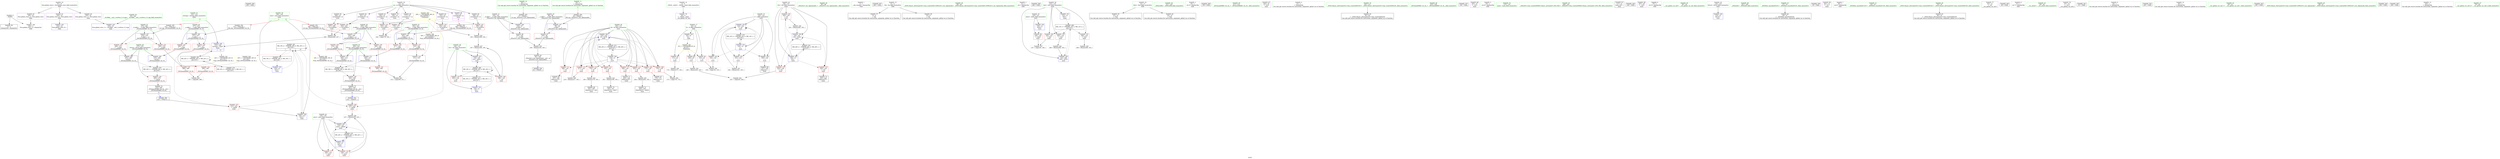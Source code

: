 digraph "SVFG" {
	label="SVFG";

	Node0x55cff0a83800 [shape=record,color=grey,label="{NodeID: 0\nNullPtr}"];
	Node0x55cff0a83800 -> Node0x55cff0a93360[style=solid];
	Node0x55cff0a83800 -> Node0x55cff0a98f20[style=solid];
	Node0x55cff0ac1330 [shape=record,color=black,label="{NodeID: 346\n258 = PHI()\n}"];
	Node0x55cff0aa0e40 [shape=record,color=grey,label="{NodeID: 263\n312 = cmp(309, 311, )\n}"];
	Node0x55cff0a92540 [shape=record,color=red,label="{NodeID: 97\n104\<--98\n\<--__a.addr\n_ZStorSt13_Ios_OpenmodeS_\n}"];
	Node0x55cff0a92540 -> Node0x55cff0a9ff40[style=solid];
	Node0x55cff0a8fca0 [shape=record,color=green,label="{NodeID: 14\n4\<--6\n_ZStL8__ioinit\<--_ZStL8__ioinit_field_insensitive\nGlob }"];
	Node0x55cff0a8fca0 -> Node0x55cff0a94520[style=solid];
	Node0x55cff0a92080 [shape=record,color=red,label="{NodeID: 111\n186\<--130\n\<--i6\nmain\n}"];
	Node0x55cff0a92080 -> Node0x55cff0a93f70[style=solid];
	Node0x55cff0a90aa0 [shape=record,color=green,label="{NodeID: 28\n85\<--86\n_ZStorSt13_Ios_OpenmodeS_\<--_ZStorSt13_Ios_OpenmodeS__field_insensitive\n}"];
	Node0x55cff0a97db0 [shape=record,color=red,label="{NodeID: 125\n202\<--201\n\<--arrayidx23\nmain\n}"];
	Node0x55cff0a97db0 -> Node0x55cff0aa03c0[style=solid];
	Node0x55cff0a916c0 [shape=record,color=green,label="{NodeID: 42\n134\<--135\nans2\<--ans2_field_insensitive\nmain\n}"];
	Node0x55cff0a916c0 -> Node0x55cff0a976a0[style=solid];
	Node0x55cff0a916c0 -> Node0x55cff0a97730[style=solid];
	Node0x55cff0a916c0 -> Node0x55cff0a99b80[style=solid];
	Node0x55cff0a916c0 -> Node0x55cff0a99d20[style=solid];
	Node0x55cff0a98910 [shape=record,color=red,label="{NodeID: 139\n308\<--304\n\<--__b.addr\n_ZSt3minIiERKT_S2_S2_\n}"];
	Node0x55cff0a98910 -> Node0x55cff0a98ab0[style=solid];
	Node0x55cff0a93360 [shape=record,color=black,label="{NodeID: 56\n2\<--3\ndummyVal\<--dummyVal\n}"];
	Node0x55cff0a99500 [shape=record,color=blue,label="{NodeID: 153\n124\<--162\ni\<--inc\nmain\n}"];
	Node0x55cff0a99500 -> Node0x55cff0a92a20[style=dashed];
	Node0x55cff0a99500 -> Node0x55cff0a92af0[style=dashed];
	Node0x55cff0a99500 -> Node0x55cff0a92bc0[style=dashed];
	Node0x55cff0a99500 -> Node0x55cff0a99500[style=dashed];
	Node0x55cff0a99500 -> Node0x55cff0aaaca0[style=dashed];
	Node0x55cff0a94040 [shape=record,color=black,label="{NodeID: 70\n192\<--191\nidxprom18\<--add17\nmain\n}"];
	Node0x55cff0a9fac0 [shape=record,color=grey,label="{NodeID: 250\n218 = Binary(217, 163, )\n}"];
	Node0x55cff0a9fac0 -> Node0x55cff0a99ab0[style=solid];
	Node0x55cff0a9a060 [shape=record,color=blue,label="{NodeID: 167\n279\<--274\n__b.addr\<--__b\n_ZSt3maxIiERKT_S2_S2_\n}"];
	Node0x55cff0a9a060 -> Node0x55cff0a98360[style=dashed];
	Node0x55cff0a9a060 -> Node0x55cff0a98430[style=dashed];
	Node0x55cff0a94ba0 [shape=record,color=purple,label="{NodeID: 84\n201\<--23\narrayidx23\<--m\nmain\n}"];
	Node0x55cff0a94ba0 -> Node0x55cff0a97db0[style=solid];
	Node0x55cff0a807b0 [shape=record,color=green,label="{NodeID: 1\n7\<--1\n__dso_handle\<--dummyObj\nGlob }"];
	Node0x55cff0ac1430 [shape=record,color=black,label="{NodeID: 347\n260 = PHI()\n}"];
	Node0x55cff0a92610 [shape=record,color=red,label="{NodeID: 98\n105\<--100\n\<--__b.addr\n_ZStorSt13_Ios_OpenmodeS_\n}"];
	Node0x55cff0a92610 -> Node0x55cff0a9ff40[style=solid];
	Node0x55cff0a8fda0 [shape=record,color=green,label="{NodeID: 15\n8\<--11\nfin\<--fin_field_insensitive\nGlob }"];
	Node0x55cff0a8fda0 -> Node0x55cff0a93460[style=solid];
	Node0x55cff0a8fda0 -> Node0x55cff0a93560[style=solid];
	Node0x55cff0aad4a0 [shape=record,color=black,label="{NodeID: 278\nMR_39V_3 = PHI(MR_39V_4, MR_39V_2, )\npts\{301 \}\n}"];
	Node0x55cff0aad4a0 -> Node0x55cff0a986a0[style=dashed];
	Node0x55cff0a92150 [shape=record,color=red,label="{NodeID: 112\n190\<--130\n\<--i6\nmain\n}"];
	Node0x55cff0a92150 -> Node0x55cff0a9f040[style=solid];
	Node0x55cff0a90ba0 [shape=record,color=green,label="{NodeID: 29\n89\<--90\n_ZNSt14basic_ofstreamIcSt11char_traitsIcEEC1EPKcSt13_Ios_Openmode\<--_ZNSt14basic_ofstreamIcSt11char_traitsIcEEC1EPKcSt13_Ios_Openmode_field_insensitive\n}"];
	Node0x55cff0a97e80 [shape=record,color=red,label="{NodeID: 126\n207\<--206\n\<--arrayidx26\nmain\n}"];
	Node0x55cff0a97e80 -> Node0x55cff0aa03c0[style=solid];
	Node0x55cff0a91790 [shape=record,color=green,label="{NodeID: 43\n136\<--137\ni32\<--i32_field_insensitive\nmain\n}"];
	Node0x55cff0a91790 -> Node0x55cff0a97800[style=solid];
	Node0x55cff0a91790 -> Node0x55cff0a978d0[style=solid];
	Node0x55cff0a91790 -> Node0x55cff0a979a0[style=solid];
	Node0x55cff0a91790 -> Node0x55cff0a99c50[style=solid];
	Node0x55cff0a91790 -> Node0x55cff0a99df0[style=solid];
	Node0x55cff0a989e0 [shape=record,color=red,label="{NodeID: 140\n314\<--304\n\<--__b.addr\n_ZSt3minIiERKT_S2_S2_\n}"];
	Node0x55cff0a989e0 -> Node0x55cff0a9a470[style=solid];
	Node0x55cff0a93460 [shape=record,color=black,label="{NodeID: 57\n9\<--8\n\<--fin\nCan only get source location for instruction, argument, global var or function.}"];
	Node0x55cff0a995d0 [shape=record,color=blue,label="{NodeID: 154\n126\<--21\nres\<--\nmain\n}"];
	Node0x55cff0a995d0 -> Node0x55cff0aadea0[style=dashed];
	Node0x55cff0a94110 [shape=record,color=black,label="{NodeID: 71\n200\<--199\nidxprom22\<--\nmain\n}"];
	Node0x55cff0a9fc40 [shape=record,color=grey,label="{NodeID: 251\n162 = Binary(161, 163, )\n}"];
	Node0x55cff0a9fc40 -> Node0x55cff0a99500[style=solid];
	Node0x55cff0a9a130 [shape=record,color=blue,label="{NodeID: 168\n275\<--289\nretval\<--\n_ZSt3maxIiERKT_S2_S2_\n}"];
	Node0x55cff0a9a130 -> Node0x55cff0aad9a0[style=dashed];
	Node0x55cff0a94c70 [shape=record,color=purple,label="{NodeID: 85\n206\<--23\narrayidx26\<--m\nmain\n}"];
	Node0x55cff0a94c70 -> Node0x55cff0a97e80[style=solid];
	Node0x55cff0a8ede0 [shape=record,color=green,label="{NodeID: 2\n12\<--1\n.str\<--dummyObj\nGlob }"];
	Node0x55cff0ac1530 [shape=record,color=black,label="{NodeID: 348\n262 = PHI()\n}"];
	Node0x55cff0a926e0 [shape=record,color=red,label="{NodeID: 99\n146\<--120\n\<--ntest\nmain\n}"];
	Node0x55cff0a926e0 -> Node0x55cff0aa0540[style=solid];
	Node0x55cff0a8fea0 [shape=record,color=green,label="{NodeID: 16\n14\<--17\nfout\<--fout_field_insensitive\nGlob }"];
	Node0x55cff0a8fea0 -> Node0x55cff0a93660[style=solid];
	Node0x55cff0a8fea0 -> Node0x55cff0a93760[style=solid];
	Node0x55cff0aad9a0 [shape=record,color=black,label="{NodeID: 279\nMR_32V_3 = PHI(MR_32V_4, MR_32V_2, )\npts\{276 \}\n}"];
	Node0x55cff0aad9a0 -> Node0x55cff0a980f0[style=dashed];
	Node0x55cff0a92220 [shape=record,color=red,label="{NodeID: 113\n199\<--130\n\<--i6\nmain\n}"];
	Node0x55cff0a92220 -> Node0x55cff0a94110[style=solid];
	Node0x55cff0a90ca0 [shape=record,color=green,label="{NodeID: 30\n98\<--99\n__a.addr\<--__a.addr_field_insensitive\n_ZStorSt13_Ios_OpenmodeS_\n}"];
	Node0x55cff0a90ca0 -> Node0x55cff0a92540[style=solid];
	Node0x55cff0a90ca0 -> Node0x55cff0a99020[style=solid];
	Node0x55cff0a97f50 [shape=record,color=red,label="{NodeID: 127\n213\<--210\n\<--call28\nmain\n}"];
	Node0x55cff0a97f50 -> Node0x55cff0a999e0[style=solid];
	Node0x55cff0a91860 [shape=record,color=green,label="{NodeID: 44\n141\<--142\n_ZNSirsERi\<--_ZNSirsERi_field_insensitive\n}"];
	Node0x55cff0a98ab0 [shape=record,color=red,label="{NodeID: 141\n309\<--308\n\<--\n_ZSt3minIiERKT_S2_S2_\n}"];
	Node0x55cff0a98ab0 -> Node0x55cff0aa0e40[style=solid];
	Node0x55cff0a93560 [shape=record,color=black,label="{NodeID: 58\n10\<--8\n\<--fin\nCan only get source location for instruction, argument, global var or function.}"];
	Node0x55cff0a996a0 [shape=record,color=blue,label="{NodeID: 155\n128\<--21\nres2\<--\nmain\n}"];
	Node0x55cff0a996a0 -> Node0x55cff0aae3a0[style=dashed];
	Node0x55cff0a941e0 [shape=record,color=black,label="{NodeID: 72\n205\<--204\nidxprom25\<--add24\nmain\n}"];
	Node0x55cff0a9fdc0 [shape=record,color=grey,label="{NodeID: 252\n226 = Binary(225, 163, )\n}"];
	Node0x55cff0a9fdc0 -> Node0x55cff0aa0cc0[style=solid];
	Node0x55cff0a9a200 [shape=record,color=blue,label="{NodeID: 169\n275\<--292\nretval\<--\n_ZSt3maxIiERKT_S2_S2_\n}"];
	Node0x55cff0a9a200 -> Node0x55cff0aad9a0[style=dashed];
	Node0x55cff0a94d40 [shape=record,color=purple,label="{NodeID: 86\n231\<--23\narrayidx38\<--m\nmain\n|{<s0>12}}"];
	Node0x55cff0a94d40:s0 -> Node0x55cff0ac1a00[style=solid,color=red];
	Node0x55cff0a8ee70 [shape=record,color=green,label="{NodeID: 3\n18\<--1\n.str.3\<--dummyObj\nGlob }"];
	Node0x55cff0ac1600 [shape=record,color=black,label="{NodeID: 349\n159 = PHI()\n}"];
	Node0x55cff0a927b0 [shape=record,color=red,label="{NodeID: 100\n145\<--122\n\<--test\nmain\n}"];
	Node0x55cff0a927b0 -> Node0x55cff0aa0540[style=solid];
	Node0x55cff0a8ffa0 [shape=record,color=green,label="{NodeID: 17\n20\<--22\nN\<--N_field_insensitive\nGlob }"];
	Node0x55cff0a8ffa0 -> Node0x55cff0a95450[style=solid];
	Node0x55cff0a8ffa0 -> Node0x55cff0a95520[style=solid];
	Node0x55cff0a8ffa0 -> Node0x55cff0a92470[style=solid];
	Node0x55cff0a8ffa0 -> Node0x55cff0a98c50[style=solid];
	Node0x55cff0aadea0 [shape=record,color=black,label="{NodeID: 280\nMR_16V_4 = PHI(MR_16V_6, MR_16V_3, )\npts\{127 \}\n}"];
	Node0x55cff0aadea0 -> Node0x55cff0a91c70[style=dashed];
	Node0x55cff0aadea0 -> Node0x55cff0a91d40[style=dashed];
	Node0x55cff0aadea0 -> Node0x55cff0a99840[style=dashed];
	Node0x55cff0aadea0 -> Node0x55cff0aab1a0[style=dashed];
	Node0x55cff0aadea0 -> Node0x55cff0aadea0[style=dashed];
	Node0x55cff0a922f0 [shape=record,color=red,label="{NodeID: 114\n203\<--130\n\<--i6\nmain\n}"];
	Node0x55cff0a922f0 -> Node0x55cff0aa0240[style=solid];
	Node0x55cff0a90d70 [shape=record,color=green,label="{NodeID: 31\n100\<--101\n__b.addr\<--__b.addr_field_insensitive\n_ZStorSt13_Ios_OpenmodeS_\n}"];
	Node0x55cff0a90d70 -> Node0x55cff0a92610[style=solid];
	Node0x55cff0a90d70 -> Node0x55cff0a990f0[style=solid];
	Node0x55cff0a98020 [shape=record,color=red,label="{NodeID: 128\n235\<--232\n\<--call39\nmain\n}"];
	Node0x55cff0a98020 -> Node0x55cff0a9f7c0[style=solid];
	Node0x55cff0a91960 [shape=record,color=green,label="{NodeID: 45\n211\<--212\n_ZSt3maxIiERKT_S2_S2_\<--_ZSt3maxIiERKT_S2_S2__field_insensitive\n}"];
	Node0x55cff0a98b80 [shape=record,color=red,label="{NodeID: 142\n311\<--310\n\<--\n_ZSt3minIiERKT_S2_S2_\n}"];
	Node0x55cff0a98b80 -> Node0x55cff0aa0e40[style=solid];
	Node0x55cff0a93660 [shape=record,color=black,label="{NodeID: 59\n15\<--14\n\<--fout\nCan only get source location for instruction, argument, global var or function.}"];
	Node0x55cff0a99770 [shape=record,color=blue,label="{NodeID: 156\n130\<--21\ni6\<--\nmain\n}"];
	Node0x55cff0a99770 -> Node0x55cff0a91e10[style=dashed];
	Node0x55cff0a99770 -> Node0x55cff0a91ee0[style=dashed];
	Node0x55cff0a99770 -> Node0x55cff0a91fb0[style=dashed];
	Node0x55cff0a99770 -> Node0x55cff0a92080[style=dashed];
	Node0x55cff0a99770 -> Node0x55cff0a92150[style=dashed];
	Node0x55cff0a99770 -> Node0x55cff0a92220[style=dashed];
	Node0x55cff0a99770 -> Node0x55cff0a922f0[style=dashed];
	Node0x55cff0a99770 -> Node0x55cff0a97610[style=dashed];
	Node0x55cff0a99770 -> Node0x55cff0a99ab0[style=dashed];
	Node0x55cff0a99770 -> Node0x55cff0aabba0[style=dashed];
	Node0x55cff0a942b0 [shape=record,color=black,label="{NodeID: 73\n230\<--229\nidxprom37\<--\nmain\n}"];
	Node0x55cff07a4750 [shape=record,color=black,label="{NodeID: 336\n82 = PHI(95, )\n}"];
	Node0x55cff0a9ff40 [shape=record,color=grey,label="{NodeID: 253\n106 = Binary(104, 105, )\n}"];
	Node0x55cff0a9ff40 -> Node0x55cff0a93c30[style=solid];
	Node0x55cff0a9a2d0 [shape=record,color=blue,label="{NodeID: 170\n302\<--298\n__a.addr\<--__a\n_ZSt3minIiERKT_S2_S2_\n}"];
	Node0x55cff0a9a2d0 -> Node0x55cff0a98770[style=dashed];
	Node0x55cff0a9a2d0 -> Node0x55cff0a98840[style=dashed];
	Node0x55cff0a94e10 [shape=record,color=purple,label="{NodeID: 87\n244\<--25\n\<--.str.4\nmain\n}"];
	Node0x55cff0a8f6d0 [shape=record,color=green,label="{NodeID: 4\n21\<--1\n\<--dummyObj\nCan only get source location for instruction, argument, global var or function.}"];
	Node0x55cff0ac16d0 [shape=record,color=black,label="{NodeID: 350\n210 = PHI(272, )\n}"];
	Node0x55cff0ac16d0 -> Node0x55cff0a97f50[style=solid];
	Node0x55cff0a92880 [shape=record,color=red,label="{NodeID: 101\n248\<--122\n\<--test\nmain\n}"];
	Node0x55cff0a92880 -> Node0x55cff0a9f340[style=solid];
	Node0x55cff0a900a0 [shape=record,color=green,label="{NodeID: 18\n23\<--24\nm\<--m_field_insensitive\nGlob }"];
	Node0x55cff0a900a0 -> Node0x55cff0a94790[style=solid];
	Node0x55cff0a900a0 -> Node0x55cff0a94860[style=solid];
	Node0x55cff0a900a0 -> Node0x55cff0a94930[style=solid];
	Node0x55cff0a900a0 -> Node0x55cff0a94a00[style=solid];
	Node0x55cff0a900a0 -> Node0x55cff0a94ad0[style=solid];
	Node0x55cff0a900a0 -> Node0x55cff0a94ba0[style=solid];
	Node0x55cff0a900a0 -> Node0x55cff0a94c70[style=solid];
	Node0x55cff0a900a0 -> Node0x55cff0a94d40[style=solid];
	Node0x55cff0aae3a0 [shape=record,color=black,label="{NodeID: 281\nMR_18V_4 = PHI(MR_18V_6, MR_18V_3, )\npts\{129 \}\n|{|<s5>11|<s6>12}}"];
	Node0x55cff0aae3a0 -> Node0x55cff0a97f50[style=dashed];
	Node0x55cff0aae3a0 -> Node0x55cff0a98020[style=dashed];
	Node0x55cff0aae3a0 -> Node0x55cff0a999e0[style=dashed];
	Node0x55cff0aae3a0 -> Node0x55cff0aab6a0[style=dashed];
	Node0x55cff0aae3a0 -> Node0x55cff0aae3a0[style=dashed];
	Node0x55cff0aae3a0:s5 -> Node0x55cff0ab16d0[style=dashed,color=red];
	Node0x55cff0aae3a0:s6 -> Node0x55cff0ab1320[style=dashed,color=red];
	Node0x55cff0a97610 [shape=record,color=red,label="{NodeID: 115\n217\<--130\n\<--i6\nmain\n}"];
	Node0x55cff0a97610 -> Node0x55cff0a9fac0[style=solid];
	Node0x55cff0a90e40 [shape=record,color=green,label="{NodeID: 32\n93\<--112\n_ZNSt14basic_ofstreamIcSt11char_traitsIcEED1Ev\<--_ZNSt14basic_ofstreamIcSt11char_traitsIcEED1Ev_field_insensitive\n}"];
	Node0x55cff0a90e40 -> Node0x55cff0a93b30[style=solid];
	Node0x55cff0ab0e90 [shape=record,color=yellow,style=double,label="{NodeID: 295\n28V_1 = ENCHI(MR_28V_0)\npts\{240000 \}\nFun[main]|{|<s7>12}}"];
	Node0x55cff0ab0e90 -> Node0x55cff0a97a70[style=dashed];
	Node0x55cff0ab0e90 -> Node0x55cff0a97b40[style=dashed];
	Node0x55cff0ab0e90 -> Node0x55cff0a97c10[style=dashed];
	Node0x55cff0ab0e90 -> Node0x55cff0a97ce0[style=dashed];
	Node0x55cff0ab0e90 -> Node0x55cff0a97db0[style=dashed];
	Node0x55cff0ab0e90 -> Node0x55cff0a97e80[style=dashed];
	Node0x55cff0ab0e90 -> Node0x55cff0a98020[style=dashed];
	Node0x55cff0ab0e90:s7 -> Node0x55cff0ab1240[style=dashed,color=red];
	Node0x55cff0a980f0 [shape=record,color=red,label="{NodeID: 129\n295\<--275\n\<--retval\n_ZSt3maxIiERKT_S2_S2_\n}"];
	Node0x55cff0a980f0 -> Node0x55cff0a94380[style=solid];
	Node0x55cff0a91a60 [shape=record,color=green,label="{NodeID: 46\n233\<--234\n_ZSt3minIiERKT_S2_S2_\<--_ZSt3minIiERKT_S2_S2__field_insensitive\n}"];
	Node0x55cff0a98c50 [shape=record,color=blue,label="{NodeID: 143\n20\<--21\nN\<--\nGlob }"];
	Node0x55cff0a98c50 -> Node0x55cff0aaf2a0[style=dashed];
	Node0x55cff0a93760 [shape=record,color=black,label="{NodeID: 60\n16\<--14\n\<--fout\nCan only get source location for instruction, argument, global var or function.}"];
	Node0x55cff0a99840 [shape=record,color=blue,label="{NodeID: 157\n126\<--197\nres\<--add21\nmain\n}"];
	Node0x55cff0a99840 -> Node0x55cff0aadea0[style=dashed];
	Node0x55cff0a94380 [shape=record,color=black,label="{NodeID: 74\n272\<--295\n_ZSt3maxIiERKT_S2_S2__ret\<--\n_ZSt3maxIiERKT_S2_S2_\n|{<s0>11}}"];
	Node0x55cff0a94380:s0 -> Node0x55cff0ac16d0[style=solid,color=blue];
	Node0x55cff0ac09d0 [shape=record,color=black,label="{NodeID: 337\n140 = PHI()\n}"];
	Node0x55cff0aa00c0 [shape=record,color=grey,label="{NodeID: 254\n180 = Binary(179, 163, )\n}"];
	Node0x55cff0aa00c0 -> Node0x55cff0a93ea0[style=solid];
	Node0x55cff0a9a3a0 [shape=record,color=blue,label="{NodeID: 171\n304\<--299\n__b.addr\<--__b\n_ZSt3minIiERKT_S2_S2_\n}"];
	Node0x55cff0a9a3a0 -> Node0x55cff0a98910[style=dashed];
	Node0x55cff0a9a3a0 -> Node0x55cff0a989e0[style=dashed];
	Node0x55cff0a94ee0 [shape=record,color=purple,label="{NodeID: 88\n253\<--27\n\<--.str.5\nmain\n}"];
	Node0x55cff0a8f760 [shape=record,color=green,label="{NodeID: 5\n25\<--1\n.str.4\<--dummyObj\nGlob }"];
	Node0x55cff0ac18c0 [shape=record,color=black,label="{NodeID: 351\n232 = PHI(297, )\n}"];
	Node0x55cff0ac18c0 -> Node0x55cff0a98020[style=solid];
	Node0x55cff0a92950 [shape=record,color=red,label="{NodeID: 102\n264\<--122\n\<--test\nmain\n}"];
	Node0x55cff0a92950 -> Node0x55cff0a9f4c0[style=solid];
	Node0x55cff0a901a0 [shape=record,color=green,label="{NodeID: 19\n33\<--37\nllvm.global_ctors\<--llvm.global_ctors_field_insensitive\nGlob }"];
	Node0x55cff0a901a0 -> Node0x55cff0a95150[style=solid];
	Node0x55cff0a901a0 -> Node0x55cff0a95250[style=solid];
	Node0x55cff0a901a0 -> Node0x55cff0a95350[style=solid];
	Node0x55cff0a976a0 [shape=record,color=red,label="{NodeID: 116\n236\<--134\n\<--ans2\nmain\n}"];
	Node0x55cff0a976a0 -> Node0x55cff0a9f7c0[style=solid];
	Node0x55cff0a90f40 [shape=record,color=green,label="{NodeID: 33\n115\<--116\nmain\<--main_field_insensitive\n}"];
	Node0x55cff0a981c0 [shape=record,color=red,label="{NodeID: 130\n283\<--277\n\<--__a.addr\n_ZSt3maxIiERKT_S2_S2_\n}"];
	Node0x55cff0a981c0 -> Node0x55cff0a98500[style=solid];
	Node0x55cff0a91b60 [shape=record,color=green,label="{NodeID: 47\n246\<--247\n_ZStlsISt11char_traitsIcEERSt13basic_ostreamIcT_ES5_PKc\<--_ZStlsISt11char_traitsIcEERSt13basic_ostreamIcT_ES5_PKc_field_insensitive\n}"];
	Node0x55cff0a98d20 [shape=record,color=blue,label="{NodeID: 144\n334\<--34\nllvm.global_ctors_0\<--\nGlob }"];
	Node0x55cff0a93860 [shape=record,color=black,label="{NodeID: 61\n117\<--21\nmain_ret\<--\nmain\n}"];
	Node0x55cff0a99910 [shape=record,color=blue,label="{NodeID: 158\n132\<--208\nref.tmp\<--sub27\nmain\n|{|<s2>11}}"];
	Node0x55cff0a99910 -> Node0x55cff0a97f50[style=dashed];
	Node0x55cff0a99910 -> Node0x55cff0aaeda0[style=dashed];
	Node0x55cff0a99910:s2 -> Node0x55cff0ab1400[style=dashed,color=red];
	Node0x55cff0a94450 [shape=record,color=black,label="{NodeID: 75\n297\<--320\n_ZSt3minIiERKT_S2_S2__ret\<--\n_ZSt3minIiERKT_S2_S2_\n|{<s0>12}}"];
	Node0x55cff0a94450:s0 -> Node0x55cff0ac18c0[style=solid,color=blue];
	Node0x55cff0ac0aa0 [shape=record,color=black,label="{NodeID: 338\n149 = PHI()\n}"];
	Node0x55cff0aa0240 [shape=record,color=grey,label="{NodeID: 255\n204 = Binary(203, 163, )\n}"];
	Node0x55cff0aa0240 -> Node0x55cff0a941e0[style=solid];
	Node0x55cff0a9a470 [shape=record,color=blue,label="{NodeID: 172\n300\<--314\nretval\<--\n_ZSt3minIiERKT_S2_S2_\n}"];
	Node0x55cff0a9a470 -> Node0x55cff0aad4a0[style=dashed];
	Node0x55cff0a94fb0 [shape=record,color=purple,label="{NodeID: 89\n257\<--29\n\<--.str.6\nmain\n}"];
	Node0x55cff0a8f7f0 [shape=record,color=green,label="{NodeID: 6\n27\<--1\n.str.5\<--dummyObj\nGlob }"];
	Node0x55cff0ac1a00 [shape=record,color=black,label="{NodeID: 352\n298 = PHI(231, )\n0th arg _ZSt3minIiERKT_S2_S2_ }"];
	Node0x55cff0ac1a00 -> Node0x55cff0a9a2d0[style=solid];
	Node0x55cff0aaa7a0 [shape=record,color=black,label="{NodeID: 269\nMR_12V_3 = PHI(MR_12V_4, MR_12V_2, )\npts\{123 \}\n}"];
	Node0x55cff0aaa7a0 -> Node0x55cff0a927b0[style=dashed];
	Node0x55cff0aaa7a0 -> Node0x55cff0a92880[style=dashed];
	Node0x55cff0aaa7a0 -> Node0x55cff0a92950[style=dashed];
	Node0x55cff0aaa7a0 -> Node0x55cff0a99ec0[style=dashed];
	Node0x55cff0a92a20 [shape=record,color=red,label="{NodeID: 103\n152\<--124\n\<--i\nmain\n}"];
	Node0x55cff0a92a20 -> Node0x55cff0aa06c0[style=solid];
	Node0x55cff0a902a0 [shape=record,color=green,label="{NodeID: 20\n38\<--39\n__cxx_global_var_init\<--__cxx_global_var_init_field_insensitive\n}"];
	Node0x55cff0aaeda0 [shape=record,color=black,label="{NodeID: 283\nMR_22V_3 = PHI(MR_22V_5, MR_22V_2, )\npts\{133 \}\n}"];
	Node0x55cff0aaeda0 -> Node0x55cff0a99910[style=dashed];
	Node0x55cff0aaeda0 -> Node0x55cff0aac0a0[style=dashed];
	Node0x55cff0aaeda0 -> Node0x55cff0aaeda0[style=dashed];
	Node0x55cff0a97730 [shape=record,color=red,label="{NodeID: 117\n259\<--134\n\<--ans2\nmain\n}"];
	Node0x55cff0a91040 [shape=record,color=green,label="{NodeID: 34\n118\<--119\nretval\<--retval_field_insensitive\nmain\n}"];
	Node0x55cff0a91040 -> Node0x55cff0a991c0[style=solid];
	Node0x55cff0a98290 [shape=record,color=red,label="{NodeID: 131\n292\<--277\n\<--__a.addr\n_ZSt3maxIiERKT_S2_S2_\n}"];
	Node0x55cff0a98290 -> Node0x55cff0a9a200[style=solid];
	Node0x55cff0a92c80 [shape=record,color=green,label="{NodeID: 48\n251\<--252\n_ZNSolsEi\<--_ZNSolsEi_field_insensitive\n}"];
	Node0x55cff0a98e20 [shape=record,color=blue,label="{NodeID: 145\n335\<--35\nllvm.global_ctors_1\<--_GLOBAL__sub_I_scottwu_0_0.cpp\nGlob }"];
	Node0x55cff0a93930 [shape=record,color=black,label="{NodeID: 62\n46\<--47\n\<--_ZNSt8ios_base4InitD1Ev\nCan only get source location for instruction, argument, global var or function.}"];
	Node0x55cff0a9eec0 [shape=record,color=grey,label="{NodeID: 242\n195 = Binary(189, 194, )\n}"];
	Node0x55cff0a9eec0 -> Node0x55cff0a9f640[style=solid];
	Node0x55cff0a999e0 [shape=record,color=blue,label="{NodeID: 159\n128\<--213\nres2\<--\nmain\n}"];
	Node0x55cff0a999e0 -> Node0x55cff0aae3a0[style=dashed];
	Node0x55cff0a94520 [shape=record,color=purple,label="{NodeID: 76\n44\<--4\n\<--_ZStL8__ioinit\n__cxx_global_var_init\n}"];
	Node0x55cff0ac0b70 [shape=record,color=black,label="{NodeID: 339\n45 = PHI()\n}"];
	Node0x55cff0aa03c0 [shape=record,color=grey,label="{NodeID: 256\n208 = Binary(202, 207, )\n}"];
	Node0x55cff0aa03c0 -> Node0x55cff0a99910[style=solid];
	Node0x55cff0a9a540 [shape=record,color=blue,label="{NodeID: 173\n300\<--317\nretval\<--\n_ZSt3minIiERKT_S2_S2_\n}"];
	Node0x55cff0a9a540 -> Node0x55cff0aad4a0[style=dashed];
	Node0x55cff0a95080 [shape=record,color=purple,label="{NodeID: 90\n261\<--31\n\<--.str.7\nmain\n}"];
	Node0x55cff0a8f880 [shape=record,color=green,label="{NodeID: 7\n29\<--1\n.str.6\<--dummyObj\nGlob }"];
	Node0x55cff0ac1b40 [shape=record,color=black,label="{NodeID: 353\n299 = PHI(128, )\n1st arg _ZSt3minIiERKT_S2_S2_ }"];
	Node0x55cff0ac1b40 -> Node0x55cff0a9a3a0[style=solid];
	Node0x55cff0aaaca0 [shape=record,color=black,label="{NodeID: 270\nMR_14V_2 = PHI(MR_14V_4, MR_14V_1, )\npts\{125 \}\n}"];
	Node0x55cff0aaaca0 -> Node0x55cff0a99430[style=dashed];
	Node0x55cff0a92af0 [shape=record,color=red,label="{NodeID: 104\n156\<--124\n\<--i\nmain\n}"];
	Node0x55cff0a92af0 -> Node0x55cff0a93d00[style=solid];
	Node0x55cff0a903a0 [shape=record,color=green,label="{NodeID: 21\n42\<--43\n_ZNSt8ios_base4InitC1Ev\<--_ZNSt8ios_base4InitC1Ev_field_insensitive\n}"];
	Node0x55cff0aaf2a0 [shape=record,color=yellow,style=double,label="{NodeID: 284\n6V_1 = ENCHI(MR_6V_0)\npts\{22 \}\nFun[main]}"];
	Node0x55cff0aaf2a0 -> Node0x55cff0a95450[style=dashed];
	Node0x55cff0aaf2a0 -> Node0x55cff0a95520[style=dashed];
	Node0x55cff0aaf2a0 -> Node0x55cff0a92470[style=dashed];
	Node0x55cff0a97800 [shape=record,color=red,label="{NodeID: 118\n224\<--136\n\<--i32\nmain\n}"];
	Node0x55cff0a97800 -> Node0x55cff0aa0cc0[style=solid];
	Node0x55cff0a91110 [shape=record,color=green,label="{NodeID: 35\n120\<--121\nntest\<--ntest_field_insensitive\nmain\n}"];
	Node0x55cff0a91110 -> Node0x55cff0a926e0[style=solid];
	Node0x55cff0a91110 -> Node0x55cff0a99290[style=solid];
	Node0x55cff0a98360 [shape=record,color=red,label="{NodeID: 132\n285\<--279\n\<--__b.addr\n_ZSt3maxIiERKT_S2_S2_\n}"];
	Node0x55cff0a98360 -> Node0x55cff0a985d0[style=solid];
	Node0x55cff0a92d80 [shape=record,color=green,label="{NodeID: 49\n275\<--276\nretval\<--retval_field_insensitive\n_ZSt3maxIiERKT_S2_S2_\n}"];
	Node0x55cff0a92d80 -> Node0x55cff0a980f0[style=solid];
	Node0x55cff0a92d80 -> Node0x55cff0a9a130[style=solid];
	Node0x55cff0a92d80 -> Node0x55cff0a9a200[style=solid];
	Node0x55cff0a98f20 [shape=record,color=blue, style = dotted,label="{NodeID: 146\n336\<--3\nllvm.global_ctors_2\<--dummyVal\nGlob }"];
	Node0x55cff0a93a30 [shape=record,color=black,label="{NodeID: 63\n69\<--70\n\<--_ZNSt14basic_ifstreamIcSt11char_traitsIcEED1Ev\nCan only get source location for instruction, argument, global var or function.}"];
	Node0x55cff0a9f040 [shape=record,color=grey,label="{NodeID: 243\n191 = Binary(190, 163, )\n}"];
	Node0x55cff0a9f040 -> Node0x55cff0a94040[style=solid];
	Node0x55cff0a99ab0 [shape=record,color=blue,label="{NodeID: 160\n130\<--218\ni6\<--inc30\nmain\n}"];
	Node0x55cff0a99ab0 -> Node0x55cff0a91e10[style=dashed];
	Node0x55cff0a99ab0 -> Node0x55cff0a91ee0[style=dashed];
	Node0x55cff0a99ab0 -> Node0x55cff0a91fb0[style=dashed];
	Node0x55cff0a99ab0 -> Node0x55cff0a92080[style=dashed];
	Node0x55cff0a99ab0 -> Node0x55cff0a92150[style=dashed];
	Node0x55cff0a99ab0 -> Node0x55cff0a92220[style=dashed];
	Node0x55cff0a99ab0 -> Node0x55cff0a922f0[style=dashed];
	Node0x55cff0a99ab0 -> Node0x55cff0a97610[style=dashed];
	Node0x55cff0a99ab0 -> Node0x55cff0a99ab0[style=dashed];
	Node0x55cff0a99ab0 -> Node0x55cff0aabba0[style=dashed];
	Node0x55cff0a945f0 [shape=record,color=purple,label="{NodeID: 77\n63\<--12\n\<--.str\n__cxx_global_var_init.1\n}"];
	Node0x55cff0ac0c40 [shape=record,color=black,label="{NodeID: 340\n68 = PHI()\n}"];
	Node0x55cff0aa0540 [shape=record,color=grey,label="{NodeID: 257\n147 = cmp(145, 146, )\n}"];
	Node0x55cff0a95150 [shape=record,color=purple,label="{NodeID: 91\n334\<--33\nllvm.global_ctors_0\<--llvm.global_ctors\nGlob }"];
	Node0x55cff0a95150 -> Node0x55cff0a98d20[style=solid];
	Node0x55cff0a8f910 [shape=record,color=green,label="{NodeID: 8\n31\<--1\n.str.7\<--dummyObj\nGlob }"];
	Node0x55cff0ac1c80 [shape=record,color=black,label="{NodeID: 354\n273 = PHI(128, )\n0th arg _ZSt3maxIiERKT_S2_S2_ }"];
	Node0x55cff0ac1c80 -> Node0x55cff0a99f90[style=solid];
	Node0x55cff0aab1a0 [shape=record,color=black,label="{NodeID: 271\nMR_16V_2 = PHI(MR_16V_4, MR_16V_1, )\npts\{127 \}\n}"];
	Node0x55cff0aab1a0 -> Node0x55cff0a995d0[style=dashed];
	Node0x55cff0a92bc0 [shape=record,color=red,label="{NodeID: 105\n161\<--124\n\<--i\nmain\n}"];
	Node0x55cff0a92bc0 -> Node0x55cff0a9fc40[style=solid];
	Node0x55cff0a904a0 [shape=record,color=green,label="{NodeID: 22\n48\<--49\n__cxa_atexit\<--__cxa_atexit_field_insensitive\n}"];
	Node0x55cff0a978d0 [shape=record,color=red,label="{NodeID: 119\n229\<--136\n\<--i32\nmain\n}"];
	Node0x55cff0a978d0 -> Node0x55cff0a942b0[style=solid];
	Node0x55cff0a911e0 [shape=record,color=green,label="{NodeID: 36\n122\<--123\ntest\<--test_field_insensitive\nmain\n}"];
	Node0x55cff0a911e0 -> Node0x55cff0a927b0[style=solid];
	Node0x55cff0a911e0 -> Node0x55cff0a92880[style=solid];
	Node0x55cff0a911e0 -> Node0x55cff0a92950[style=solid];
	Node0x55cff0a911e0 -> Node0x55cff0a99360[style=solid];
	Node0x55cff0a911e0 -> Node0x55cff0a99ec0[style=solid];
	Node0x55cff0ab1240 [shape=record,color=yellow,style=double,label="{NodeID: 299\n28V_1 = ENCHI(MR_28V_0)\npts\{240000 \}\nFun[_ZSt3minIiERKT_S2_S2_]}"];
	Node0x55cff0ab1240 -> Node0x55cff0a98b80[style=dashed];
	Node0x55cff0a98430 [shape=record,color=red,label="{NodeID: 133\n289\<--279\n\<--__b.addr\n_ZSt3maxIiERKT_S2_S2_\n}"];
	Node0x55cff0a98430 -> Node0x55cff0a9a130[style=solid];
	Node0x55cff0a92e50 [shape=record,color=green,label="{NodeID: 50\n277\<--278\n__a.addr\<--__a.addr_field_insensitive\n_ZSt3maxIiERKT_S2_S2_\n}"];
	Node0x55cff0a92e50 -> Node0x55cff0a981c0[style=solid];
	Node0x55cff0a92e50 -> Node0x55cff0a98290[style=solid];
	Node0x55cff0a92e50 -> Node0x55cff0a99f90[style=solid];
	Node0x55cff0a99020 [shape=record,color=blue,label="{NodeID: 147\n98\<--96\n__a.addr\<--__a\n_ZStorSt13_Ios_OpenmodeS_\n}"];
	Node0x55cff0a99020 -> Node0x55cff0a92540[style=dashed];
	Node0x55cff0a93b30 [shape=record,color=black,label="{NodeID: 64\n92\<--93\n\<--_ZNSt14basic_ofstreamIcSt11char_traitsIcEED1Ev\nCan only get source location for instruction, argument, global var or function.}"];
	Node0x55cff0a9f1c0 [shape=record,color=grey,label="{NodeID: 244\n172 = Binary(171, 163, )\n}"];
	Node0x55cff0a9f1c0 -> Node0x55cff0aa0840[style=solid];
	Node0x55cff0a99b80 [shape=record,color=blue,label="{NodeID: 161\n134\<--21\nans2\<--\nmain\n}"];
	Node0x55cff0a99b80 -> Node0x55cff0a976a0[style=dashed];
	Node0x55cff0a99b80 -> Node0x55cff0a97730[style=dashed];
	Node0x55cff0a99b80 -> Node0x55cff0a99d20[style=dashed];
	Node0x55cff0a99b80 -> Node0x55cff0aac5a0[style=dashed];
	Node0x55cff0a946c0 [shape=record,color=purple,label="{NodeID: 78\n87\<--18\n\<--.str.3\n__cxx_global_var_init.2\n}"];
	Node0x55cff0ac0d10 [shape=record,color=black,label="{NodeID: 341\n91 = PHI()\n}"];
	Node0x55cff0aa06c0 [shape=record,color=grey,label="{NodeID: 258\n154 = cmp(152, 153, )\n}"];
	Node0x55cff0a95250 [shape=record,color=purple,label="{NodeID: 92\n335\<--33\nllvm.global_ctors_1\<--llvm.global_ctors\nGlob }"];
	Node0x55cff0a95250 -> Node0x55cff0a98e20[style=solid];
	Node0x55cff0a8f9a0 [shape=record,color=green,label="{NodeID: 9\n34\<--1\n\<--dummyObj\nCan only get source location for instruction, argument, global var or function.}"];
	Node0x55cff0ac1dc0 [shape=record,color=black,label="{NodeID: 355\n274 = PHI(132, )\n1st arg _ZSt3maxIiERKT_S2_S2_ }"];
	Node0x55cff0ac1dc0 -> Node0x55cff0a9a060[style=solid];
	Node0x55cff0aab6a0 [shape=record,color=black,label="{NodeID: 272\nMR_18V_2 = PHI(MR_18V_4, MR_18V_1, )\npts\{129 \}\n}"];
	Node0x55cff0aab6a0 -> Node0x55cff0a996a0[style=dashed];
	Node0x55cff0a91c70 [shape=record,color=red,label="{NodeID: 106\n196\<--126\n\<--res\nmain\n}"];
	Node0x55cff0a91c70 -> Node0x55cff0a9f640[style=solid];
	Node0x55cff0a905a0 [shape=record,color=green,label="{NodeID: 23\n47\<--53\n_ZNSt8ios_base4InitD1Ev\<--_ZNSt8ios_base4InitD1Ev_field_insensitive\n}"];
	Node0x55cff0a905a0 -> Node0x55cff0a93930[style=solid];
	Node0x55cff0a979a0 [shape=record,color=red,label="{NodeID: 120\n240\<--136\n\<--i32\nmain\n}"];
	Node0x55cff0a979a0 -> Node0x55cff0a9f940[style=solid];
	Node0x55cff0a912b0 [shape=record,color=green,label="{NodeID: 37\n124\<--125\ni\<--i_field_insensitive\nmain\n}"];
	Node0x55cff0a912b0 -> Node0x55cff0a92a20[style=solid];
	Node0x55cff0a912b0 -> Node0x55cff0a92af0[style=solid];
	Node0x55cff0a912b0 -> Node0x55cff0a92bc0[style=solid];
	Node0x55cff0a912b0 -> Node0x55cff0a99430[style=solid];
	Node0x55cff0a912b0 -> Node0x55cff0a99500[style=solid];
	Node0x55cff0ab1320 [shape=record,color=yellow,style=double,label="{NodeID: 300\n18V_1 = ENCHI(MR_18V_0)\npts\{129 \}\nFun[_ZSt3minIiERKT_S2_S2_]}"];
	Node0x55cff0ab1320 -> Node0x55cff0a98ab0[style=dashed];
	Node0x55cff0a98500 [shape=record,color=red,label="{NodeID: 134\n284\<--283\n\<--\n_ZSt3maxIiERKT_S2_S2_\n}"];
	Node0x55cff0a98500 -> Node0x55cff0aa0b40[style=solid];
	Node0x55cff0a92f20 [shape=record,color=green,label="{NodeID: 51\n279\<--280\n__b.addr\<--__b.addr_field_insensitive\n_ZSt3maxIiERKT_S2_S2_\n}"];
	Node0x55cff0a92f20 -> Node0x55cff0a98360[style=solid];
	Node0x55cff0a92f20 -> Node0x55cff0a98430[style=solid];
	Node0x55cff0a92f20 -> Node0x55cff0a9a060[style=solid];
	Node0x55cff0a990f0 [shape=record,color=blue,label="{NodeID: 148\n100\<--97\n__b.addr\<--__b\n_ZStorSt13_Ios_OpenmodeS_\n}"];
	Node0x55cff0a990f0 -> Node0x55cff0a92610[style=dashed];
	Node0x55cff0a93c30 [shape=record,color=black,label="{NodeID: 65\n95\<--106\n_ZStorSt13_Ios_OpenmodeS__ret\<--or\n_ZStorSt13_Ios_OpenmodeS_\n|{<s0>5}}"];
	Node0x55cff0a93c30:s0 -> Node0x55cff07a4750[style=solid,color=blue];
	Node0x55cff0a9f340 [shape=record,color=grey,label="{NodeID: 245\n249 = Binary(248, 163, )\n}"];
	Node0x55cff0a99c50 [shape=record,color=blue,label="{NodeID: 162\n136\<--21\ni32\<--\nmain\n}"];
	Node0x55cff0a99c50 -> Node0x55cff0a97800[style=dashed];
	Node0x55cff0a99c50 -> Node0x55cff0a978d0[style=dashed];
	Node0x55cff0a99c50 -> Node0x55cff0a979a0[style=dashed];
	Node0x55cff0a99c50 -> Node0x55cff0a99df0[style=dashed];
	Node0x55cff0a99c50 -> Node0x55cff0aacaa0[style=dashed];
	Node0x55cff0a94790 [shape=record,color=purple,label="{NodeID: 79\n158\<--23\narrayidx\<--m\nmain\n}"];
	Node0x55cff0ac0de0 [shape=record,color=black,label="{NodeID: 342\n245 = PHI()\n}"];
	Node0x55cff0aa0840 [shape=record,color=grey,label="{NodeID: 259\n173 = cmp(170, 172, )\n}"];
	Node0x55cff0a95350 [shape=record,color=purple,label="{NodeID: 93\n336\<--33\nllvm.global_ctors_2\<--llvm.global_ctors\nGlob }"];
	Node0x55cff0a95350 -> Node0x55cff0a98f20[style=solid];
	Node0x55cff0a8fa30 [shape=record,color=green,label="{NodeID: 10\n65\<--1\n\<--dummyObj\nCan only get source location for instruction, argument, global var or function.}"];
	Node0x55cff0ac1f00 [shape=record,color=black,label="{NodeID: 356\n96 = PHI(83, )\n0th arg _ZStorSt13_Ios_OpenmodeS_ }"];
	Node0x55cff0ac1f00 -> Node0x55cff0a99020[style=solid];
	Node0x55cff0aabba0 [shape=record,color=black,label="{NodeID: 273\nMR_20V_2 = PHI(MR_20V_4, MR_20V_1, )\npts\{131 \}\n}"];
	Node0x55cff0aabba0 -> Node0x55cff0a99770[style=dashed];
	Node0x55cff0a91d40 [shape=record,color=red,label="{NodeID: 107\n255\<--126\n\<--res\nmain\n}"];
	Node0x55cff0a906a0 [shape=record,color=green,label="{NodeID: 24\n60\<--61\n__cxx_global_var_init.1\<--__cxx_global_var_init.1_field_insensitive\n}"];
	Node0x55cff0a97a70 [shape=record,color=red,label="{NodeID: 121\n178\<--177\n\<--arrayidx11\nmain\n}"];
	Node0x55cff0a97a70 -> Node0x55cff0aa09c0[style=solid];
	Node0x55cff0a91380 [shape=record,color=green,label="{NodeID: 38\n126\<--127\nres\<--res_field_insensitive\nmain\n}"];
	Node0x55cff0a91380 -> Node0x55cff0a91c70[style=solid];
	Node0x55cff0a91380 -> Node0x55cff0a91d40[style=solid];
	Node0x55cff0a91380 -> Node0x55cff0a995d0[style=solid];
	Node0x55cff0a91380 -> Node0x55cff0a99840[style=solid];
	Node0x55cff0ab1400 [shape=record,color=yellow,style=double,label="{NodeID: 301\n22V_1 = ENCHI(MR_22V_0)\npts\{133 \}\nFun[_ZSt3maxIiERKT_S2_S2_]}"];
	Node0x55cff0ab1400 -> Node0x55cff0a985d0[style=dashed];
	Node0x55cff0a985d0 [shape=record,color=red,label="{NodeID: 135\n286\<--285\n\<--\n_ZSt3maxIiERKT_S2_S2_\n}"];
	Node0x55cff0a985d0 -> Node0x55cff0aa0b40[style=solid];
	Node0x55cff0a92ff0 [shape=record,color=green,label="{NodeID: 52\n300\<--301\nretval\<--retval_field_insensitive\n_ZSt3minIiERKT_S2_S2_\n}"];
	Node0x55cff0a92ff0 -> Node0x55cff0a986a0[style=solid];
	Node0x55cff0a92ff0 -> Node0x55cff0a9a470[style=solid];
	Node0x55cff0a92ff0 -> Node0x55cff0a9a540[style=solid];
	Node0x55cff0a991c0 [shape=record,color=blue,label="{NodeID: 149\n118\<--21\nretval\<--\nmain\n}"];
	Node0x55cff0a93d00 [shape=record,color=black,label="{NodeID: 66\n157\<--156\nidxprom\<--\nmain\n}"];
	Node0x55cff0a9f4c0 [shape=record,color=grey,label="{NodeID: 246\n265 = Binary(264, 163, )\n}"];
	Node0x55cff0a9f4c0 -> Node0x55cff0a99ec0[style=solid];
	Node0x55cff0a99d20 [shape=record,color=blue,label="{NodeID: 163\n134\<--237\nans2\<--add40\nmain\n}"];
	Node0x55cff0a99d20 -> Node0x55cff0a976a0[style=dashed];
	Node0x55cff0a99d20 -> Node0x55cff0a97730[style=dashed];
	Node0x55cff0a99d20 -> Node0x55cff0a99d20[style=dashed];
	Node0x55cff0a99d20 -> Node0x55cff0aac5a0[style=dashed];
	Node0x55cff0a94860 [shape=record,color=purple,label="{NodeID: 80\n177\<--23\narrayidx11\<--m\nmain\n}"];
	Node0x55cff0a94860 -> Node0x55cff0a97a70[style=solid];
	Node0x55cff0ac0f40 [shape=record,color=black,label="{NodeID: 343\n250 = PHI()\n}"];
	Node0x55cff0aa09c0 [shape=record,color=grey,label="{NodeID: 260\n184 = cmp(178, 183, )\n}"];
	Node0x55cff0a95450 [shape=record,color=red,label="{NodeID: 94\n153\<--20\n\<--N\nmain\n}"];
	Node0x55cff0a95450 -> Node0x55cff0aa06c0[style=solid];
	Node0x55cff0a8fac0 [shape=record,color=green,label="{NodeID: 11\n83\<--1\n\<--dummyObj\nCan only get source location for instruction, argument, global var or function.|{<s0>5}}"];
	Node0x55cff0a8fac0:s0 -> Node0x55cff0ac1f00[style=solid,color=red];
	Node0x55cff0ac2040 [shape=record,color=black,label="{NodeID: 357\n97 = PHI(84, )\n1st arg _ZStorSt13_Ios_OpenmodeS_ }"];
	Node0x55cff0ac2040 -> Node0x55cff0a990f0[style=solid];
	Node0x55cff0aac0a0 [shape=record,color=black,label="{NodeID: 274\nMR_22V_2 = PHI(MR_22V_3, MR_22V_1, )\npts\{133 \}\n}"];
	Node0x55cff0aac0a0 -> Node0x55cff0aaeda0[style=dashed];
	Node0x55cff0a91e10 [shape=record,color=red,label="{NodeID: 108\n170\<--130\n\<--i6\nmain\n}"];
	Node0x55cff0a91e10 -> Node0x55cff0aa0840[style=solid];
	Node0x55cff0a907a0 [shape=record,color=green,label="{NodeID: 25\n66\<--67\n_ZNSt14basic_ifstreamIcSt11char_traitsIcEEC1EPKcSt13_Ios_Openmode\<--_ZNSt14basic_ifstreamIcSt11char_traitsIcEEC1EPKcSt13_Ios_Openmode_field_insensitive\n}"];
	Node0x55cff0a97b40 [shape=record,color=red,label="{NodeID: 122\n183\<--182\n\<--arrayidx13\nmain\n}"];
	Node0x55cff0a97b40 -> Node0x55cff0aa09c0[style=solid];
	Node0x55cff0a91450 [shape=record,color=green,label="{NodeID: 39\n128\<--129\nres2\<--res2_field_insensitive\nmain\n|{|<s2>11|<s3>12}}"];
	Node0x55cff0a91450 -> Node0x55cff0a996a0[style=solid];
	Node0x55cff0a91450 -> Node0x55cff0a999e0[style=solid];
	Node0x55cff0a91450:s2 -> Node0x55cff0ac1c80[style=solid,color=red];
	Node0x55cff0a91450:s3 -> Node0x55cff0ac1b40[style=solid,color=red];
	Node0x55cff0a986a0 [shape=record,color=red,label="{NodeID: 136\n320\<--300\n\<--retval\n_ZSt3minIiERKT_S2_S2_\n}"];
	Node0x55cff0a986a0 -> Node0x55cff0a94450[style=solid];
	Node0x55cff0a930c0 [shape=record,color=green,label="{NodeID: 53\n302\<--303\n__a.addr\<--__a.addr_field_insensitive\n_ZSt3minIiERKT_S2_S2_\n}"];
	Node0x55cff0a930c0 -> Node0x55cff0a98770[style=solid];
	Node0x55cff0a930c0 -> Node0x55cff0a98840[style=solid];
	Node0x55cff0a930c0 -> Node0x55cff0a9a2d0[style=solid];
	Node0x55cff0a99290 [shape=record,color=blue,label="{NodeID: 150\n120\<--21\nntest\<--\nmain\n}"];
	Node0x55cff0a99290 -> Node0x55cff0a926e0[style=dashed];
	Node0x55cff0a93dd0 [shape=record,color=black,label="{NodeID: 67\n176\<--175\nidxprom10\<--\nmain\n}"];
	Node0x55cff0a9f640 [shape=record,color=grey,label="{NodeID: 247\n197 = Binary(196, 195, )\n}"];
	Node0x55cff0a9f640 -> Node0x55cff0a99840[style=solid];
	Node0x55cff0a99df0 [shape=record,color=blue,label="{NodeID: 164\n136\<--241\ni32\<--inc42\nmain\n}"];
	Node0x55cff0a99df0 -> Node0x55cff0a97800[style=dashed];
	Node0x55cff0a99df0 -> Node0x55cff0a978d0[style=dashed];
	Node0x55cff0a99df0 -> Node0x55cff0a979a0[style=dashed];
	Node0x55cff0a99df0 -> Node0x55cff0a99df0[style=dashed];
	Node0x55cff0a99df0 -> Node0x55cff0aacaa0[style=dashed];
	Node0x55cff0a94930 [shape=record,color=purple,label="{NodeID: 81\n182\<--23\narrayidx13\<--m\nmain\n}"];
	Node0x55cff0a94930 -> Node0x55cff0a97b40[style=solid];
	Node0x55cff0ac1130 [shape=record,color=black,label="{NodeID: 344\n254 = PHI()\n}"];
	Node0x55cff0aa0b40 [shape=record,color=grey,label="{NodeID: 261\n287 = cmp(284, 286, )\n}"];
	Node0x55cff0a95520 [shape=record,color=red,label="{NodeID: 95\n171\<--20\n\<--N\nmain\n}"];
	Node0x55cff0a95520 -> Node0x55cff0a9f1c0[style=solid];
	Node0x55cff0a8fb50 [shape=record,color=green,label="{NodeID: 12\n84\<--1\n\<--dummyObj\nCan only get source location for instruction, argument, global var or function.|{<s0>5}}"];
	Node0x55cff0a8fb50:s0 -> Node0x55cff0ac2040[style=solid,color=red];
	Node0x55cff0aac5a0 [shape=record,color=black,label="{NodeID: 275\nMR_24V_2 = PHI(MR_24V_4, MR_24V_1, )\npts\{135 \}\n}"];
	Node0x55cff0aac5a0 -> Node0x55cff0a99b80[style=dashed];
	Node0x55cff0a91ee0 [shape=record,color=red,label="{NodeID: 109\n175\<--130\n\<--i6\nmain\n}"];
	Node0x55cff0a91ee0 -> Node0x55cff0a93dd0[style=solid];
	Node0x55cff0a908a0 [shape=record,color=green,label="{NodeID: 26\n70\<--76\n_ZNSt14basic_ifstreamIcSt11char_traitsIcEED1Ev\<--_ZNSt14basic_ifstreamIcSt11char_traitsIcEED1Ev_field_insensitive\n}"];
	Node0x55cff0a908a0 -> Node0x55cff0a93a30[style=solid];
	Node0x55cff0a97c10 [shape=record,color=red,label="{NodeID: 123\n189\<--188\n\<--arrayidx16\nmain\n}"];
	Node0x55cff0a97c10 -> Node0x55cff0a9eec0[style=solid];
	Node0x55cff0a91520 [shape=record,color=green,label="{NodeID: 40\n130\<--131\ni6\<--i6_field_insensitive\nmain\n}"];
	Node0x55cff0a91520 -> Node0x55cff0a91e10[style=solid];
	Node0x55cff0a91520 -> Node0x55cff0a91ee0[style=solid];
	Node0x55cff0a91520 -> Node0x55cff0a91fb0[style=solid];
	Node0x55cff0a91520 -> Node0x55cff0a92080[style=solid];
	Node0x55cff0a91520 -> Node0x55cff0a92150[style=solid];
	Node0x55cff0a91520 -> Node0x55cff0a92220[style=solid];
	Node0x55cff0a91520 -> Node0x55cff0a922f0[style=solid];
	Node0x55cff0a91520 -> Node0x55cff0a97610[style=solid];
	Node0x55cff0a91520 -> Node0x55cff0a99770[style=solid];
	Node0x55cff0a91520 -> Node0x55cff0a99ab0[style=solid];
	Node0x55cff0a98770 [shape=record,color=red,label="{NodeID: 137\n310\<--302\n\<--__a.addr\n_ZSt3minIiERKT_S2_S2_\n}"];
	Node0x55cff0a98770 -> Node0x55cff0a98b80[style=solid];
	Node0x55cff0a93190 [shape=record,color=green,label="{NodeID: 54\n304\<--305\n__b.addr\<--__b.addr_field_insensitive\n_ZSt3minIiERKT_S2_S2_\n}"];
	Node0x55cff0a93190 -> Node0x55cff0a98910[style=solid];
	Node0x55cff0a93190 -> Node0x55cff0a989e0[style=solid];
	Node0x55cff0a93190 -> Node0x55cff0a9a3a0[style=solid];
	Node0x55cff0a99360 [shape=record,color=blue,label="{NodeID: 151\n122\<--21\ntest\<--\nmain\n}"];
	Node0x55cff0a99360 -> Node0x55cff0aaa7a0[style=dashed];
	Node0x55cff0a93ea0 [shape=record,color=black,label="{NodeID: 68\n181\<--180\nidxprom12\<--add\nmain\n}"];
	Node0x55cff0a9f7c0 [shape=record,color=grey,label="{NodeID: 248\n237 = Binary(236, 235, )\n}"];
	Node0x55cff0a9f7c0 -> Node0x55cff0a99d20[style=solid];
	Node0x55cff0a99ec0 [shape=record,color=blue,label="{NodeID: 165\n122\<--265\ntest\<--inc53\nmain\n}"];
	Node0x55cff0a99ec0 -> Node0x55cff0aaa7a0[style=dashed];
	Node0x55cff0a94a00 [shape=record,color=purple,label="{NodeID: 82\n188\<--23\narrayidx16\<--m\nmain\n}"];
	Node0x55cff0a94a00 -> Node0x55cff0a97c10[style=solid];
	Node0x55cff0ac1230 [shape=record,color=black,label="{NodeID: 345\n256 = PHI()\n}"];
	Node0x55cff0aa0cc0 [shape=record,color=grey,label="{NodeID: 262\n227 = cmp(224, 226, )\n}"];
	Node0x55cff0a92470 [shape=record,color=red,label="{NodeID: 96\n225\<--20\n\<--N\nmain\n}"];
	Node0x55cff0a92470 -> Node0x55cff0a9fdc0[style=solid];
	Node0x55cff0a8fbe0 [shape=record,color=green,label="{NodeID: 13\n163\<--1\n\<--dummyObj\nCan only get source location for instruction, argument, global var or function.}"];
	Node0x55cff0aacaa0 [shape=record,color=black,label="{NodeID: 276\nMR_26V_2 = PHI(MR_26V_4, MR_26V_1, )\npts\{137 \}\n}"];
	Node0x55cff0aacaa0 -> Node0x55cff0a99c50[style=dashed];
	Node0x55cff0a91fb0 [shape=record,color=red,label="{NodeID: 110\n179\<--130\n\<--i6\nmain\n}"];
	Node0x55cff0a91fb0 -> Node0x55cff0aa00c0[style=solid];
	Node0x55cff0a909a0 [shape=record,color=green,label="{NodeID: 27\n79\<--80\n__cxx_global_var_init.2\<--__cxx_global_var_init.2_field_insensitive\n}"];
	Node0x55cff0a97ce0 [shape=record,color=red,label="{NodeID: 124\n194\<--193\n\<--arrayidx19\nmain\n}"];
	Node0x55cff0a97ce0 -> Node0x55cff0a9eec0[style=solid];
	Node0x55cff0a915f0 [shape=record,color=green,label="{NodeID: 41\n132\<--133\nref.tmp\<--ref.tmp_field_insensitive\nmain\n|{|<s1>11}}"];
	Node0x55cff0a915f0 -> Node0x55cff0a99910[style=solid];
	Node0x55cff0a915f0:s1 -> Node0x55cff0ac1dc0[style=solid,color=red];
	Node0x55cff0ab16d0 [shape=record,color=yellow,style=double,label="{NodeID: 304\n18V_1 = ENCHI(MR_18V_0)\npts\{129 \}\nFun[_ZSt3maxIiERKT_S2_S2_]}"];
	Node0x55cff0ab16d0 -> Node0x55cff0a98500[style=dashed];
	Node0x55cff0a98840 [shape=record,color=red,label="{NodeID: 138\n317\<--302\n\<--__a.addr\n_ZSt3minIiERKT_S2_S2_\n}"];
	Node0x55cff0a98840 -> Node0x55cff0a9a540[style=solid];
	Node0x55cff0a93260 [shape=record,color=green,label="{NodeID: 55\n35\<--328\n_GLOBAL__sub_I_scottwu_0_0.cpp\<--_GLOBAL__sub_I_scottwu_0_0.cpp_field_insensitive\n}"];
	Node0x55cff0a93260 -> Node0x55cff0a98e20[style=solid];
	Node0x55cff0a99430 [shape=record,color=blue,label="{NodeID: 152\n124\<--21\ni\<--\nmain\n}"];
	Node0x55cff0a99430 -> Node0x55cff0a92a20[style=dashed];
	Node0x55cff0a99430 -> Node0x55cff0a92af0[style=dashed];
	Node0x55cff0a99430 -> Node0x55cff0a92bc0[style=dashed];
	Node0x55cff0a99430 -> Node0x55cff0a99500[style=dashed];
	Node0x55cff0a99430 -> Node0x55cff0aaaca0[style=dashed];
	Node0x55cff0a93f70 [shape=record,color=black,label="{NodeID: 69\n187\<--186\nidxprom15\<--\nmain\n}"];
	Node0x55cff0a9f940 [shape=record,color=grey,label="{NodeID: 249\n241 = Binary(240, 163, )\n}"];
	Node0x55cff0a9f940 -> Node0x55cff0a99df0[style=solid];
	Node0x55cff0a99f90 [shape=record,color=blue,label="{NodeID: 166\n277\<--273\n__a.addr\<--__a\n_ZSt3maxIiERKT_S2_S2_\n}"];
	Node0x55cff0a99f90 -> Node0x55cff0a981c0[style=dashed];
	Node0x55cff0a99f90 -> Node0x55cff0a98290[style=dashed];
	Node0x55cff0a94ad0 [shape=record,color=purple,label="{NodeID: 83\n193\<--23\narrayidx19\<--m\nmain\n}"];
	Node0x55cff0a94ad0 -> Node0x55cff0a97ce0[style=solid];
}
